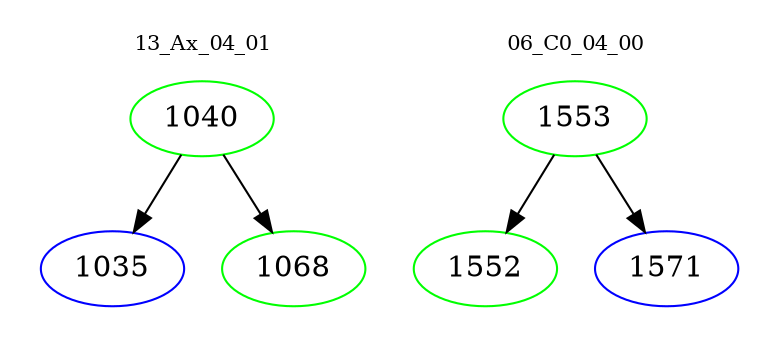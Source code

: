 digraph{
subgraph cluster_0 {
color = white
label = "13_Ax_04_01";
fontsize=10;
T0_1040 [label="1040", color="green"]
T0_1040 -> T0_1035 [color="black"]
T0_1035 [label="1035", color="blue"]
T0_1040 -> T0_1068 [color="black"]
T0_1068 [label="1068", color="green"]
}
subgraph cluster_1 {
color = white
label = "06_C0_04_00";
fontsize=10;
T1_1553 [label="1553", color="green"]
T1_1553 -> T1_1552 [color="black"]
T1_1552 [label="1552", color="green"]
T1_1553 -> T1_1571 [color="black"]
T1_1571 [label="1571", color="blue"]
}
}
